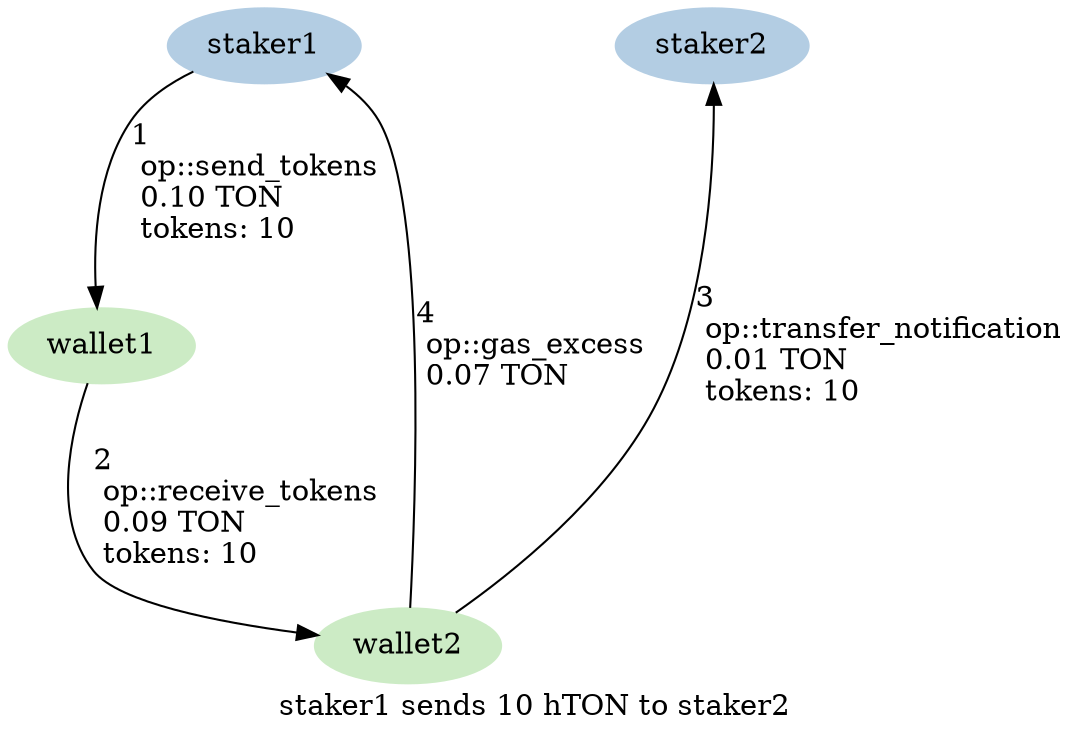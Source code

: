 digraph {
    label="staker1 sends 10 hTON to staker2"
    node [ colorscheme=pastel19 style=filled ]

    /* Entities */
    staker1, staker2 [ color=2 ]
    wallet1, wallet2 [ color=3 ]

    /* Relationships */
    staker1 -> wallet1 [ label="1\l op::send_tokens\l 0.10 TON\l tokens: 10\l" ]
    wallet1 -> wallet2 [ label="2\l op::receive_tokens\l 0.09 TON\l tokens: 10\l" ]
    wallet2 -> staker2 [ label="3\l op::transfer_notification\l 0.01 TON\l tokens: 10\l" ]
    wallet2 -> staker1 [ label="4\l op::gas_excess\l 0.07 TON\l" ]

    /* Ranks */
    { rank=min staker1 staker2 }
}
